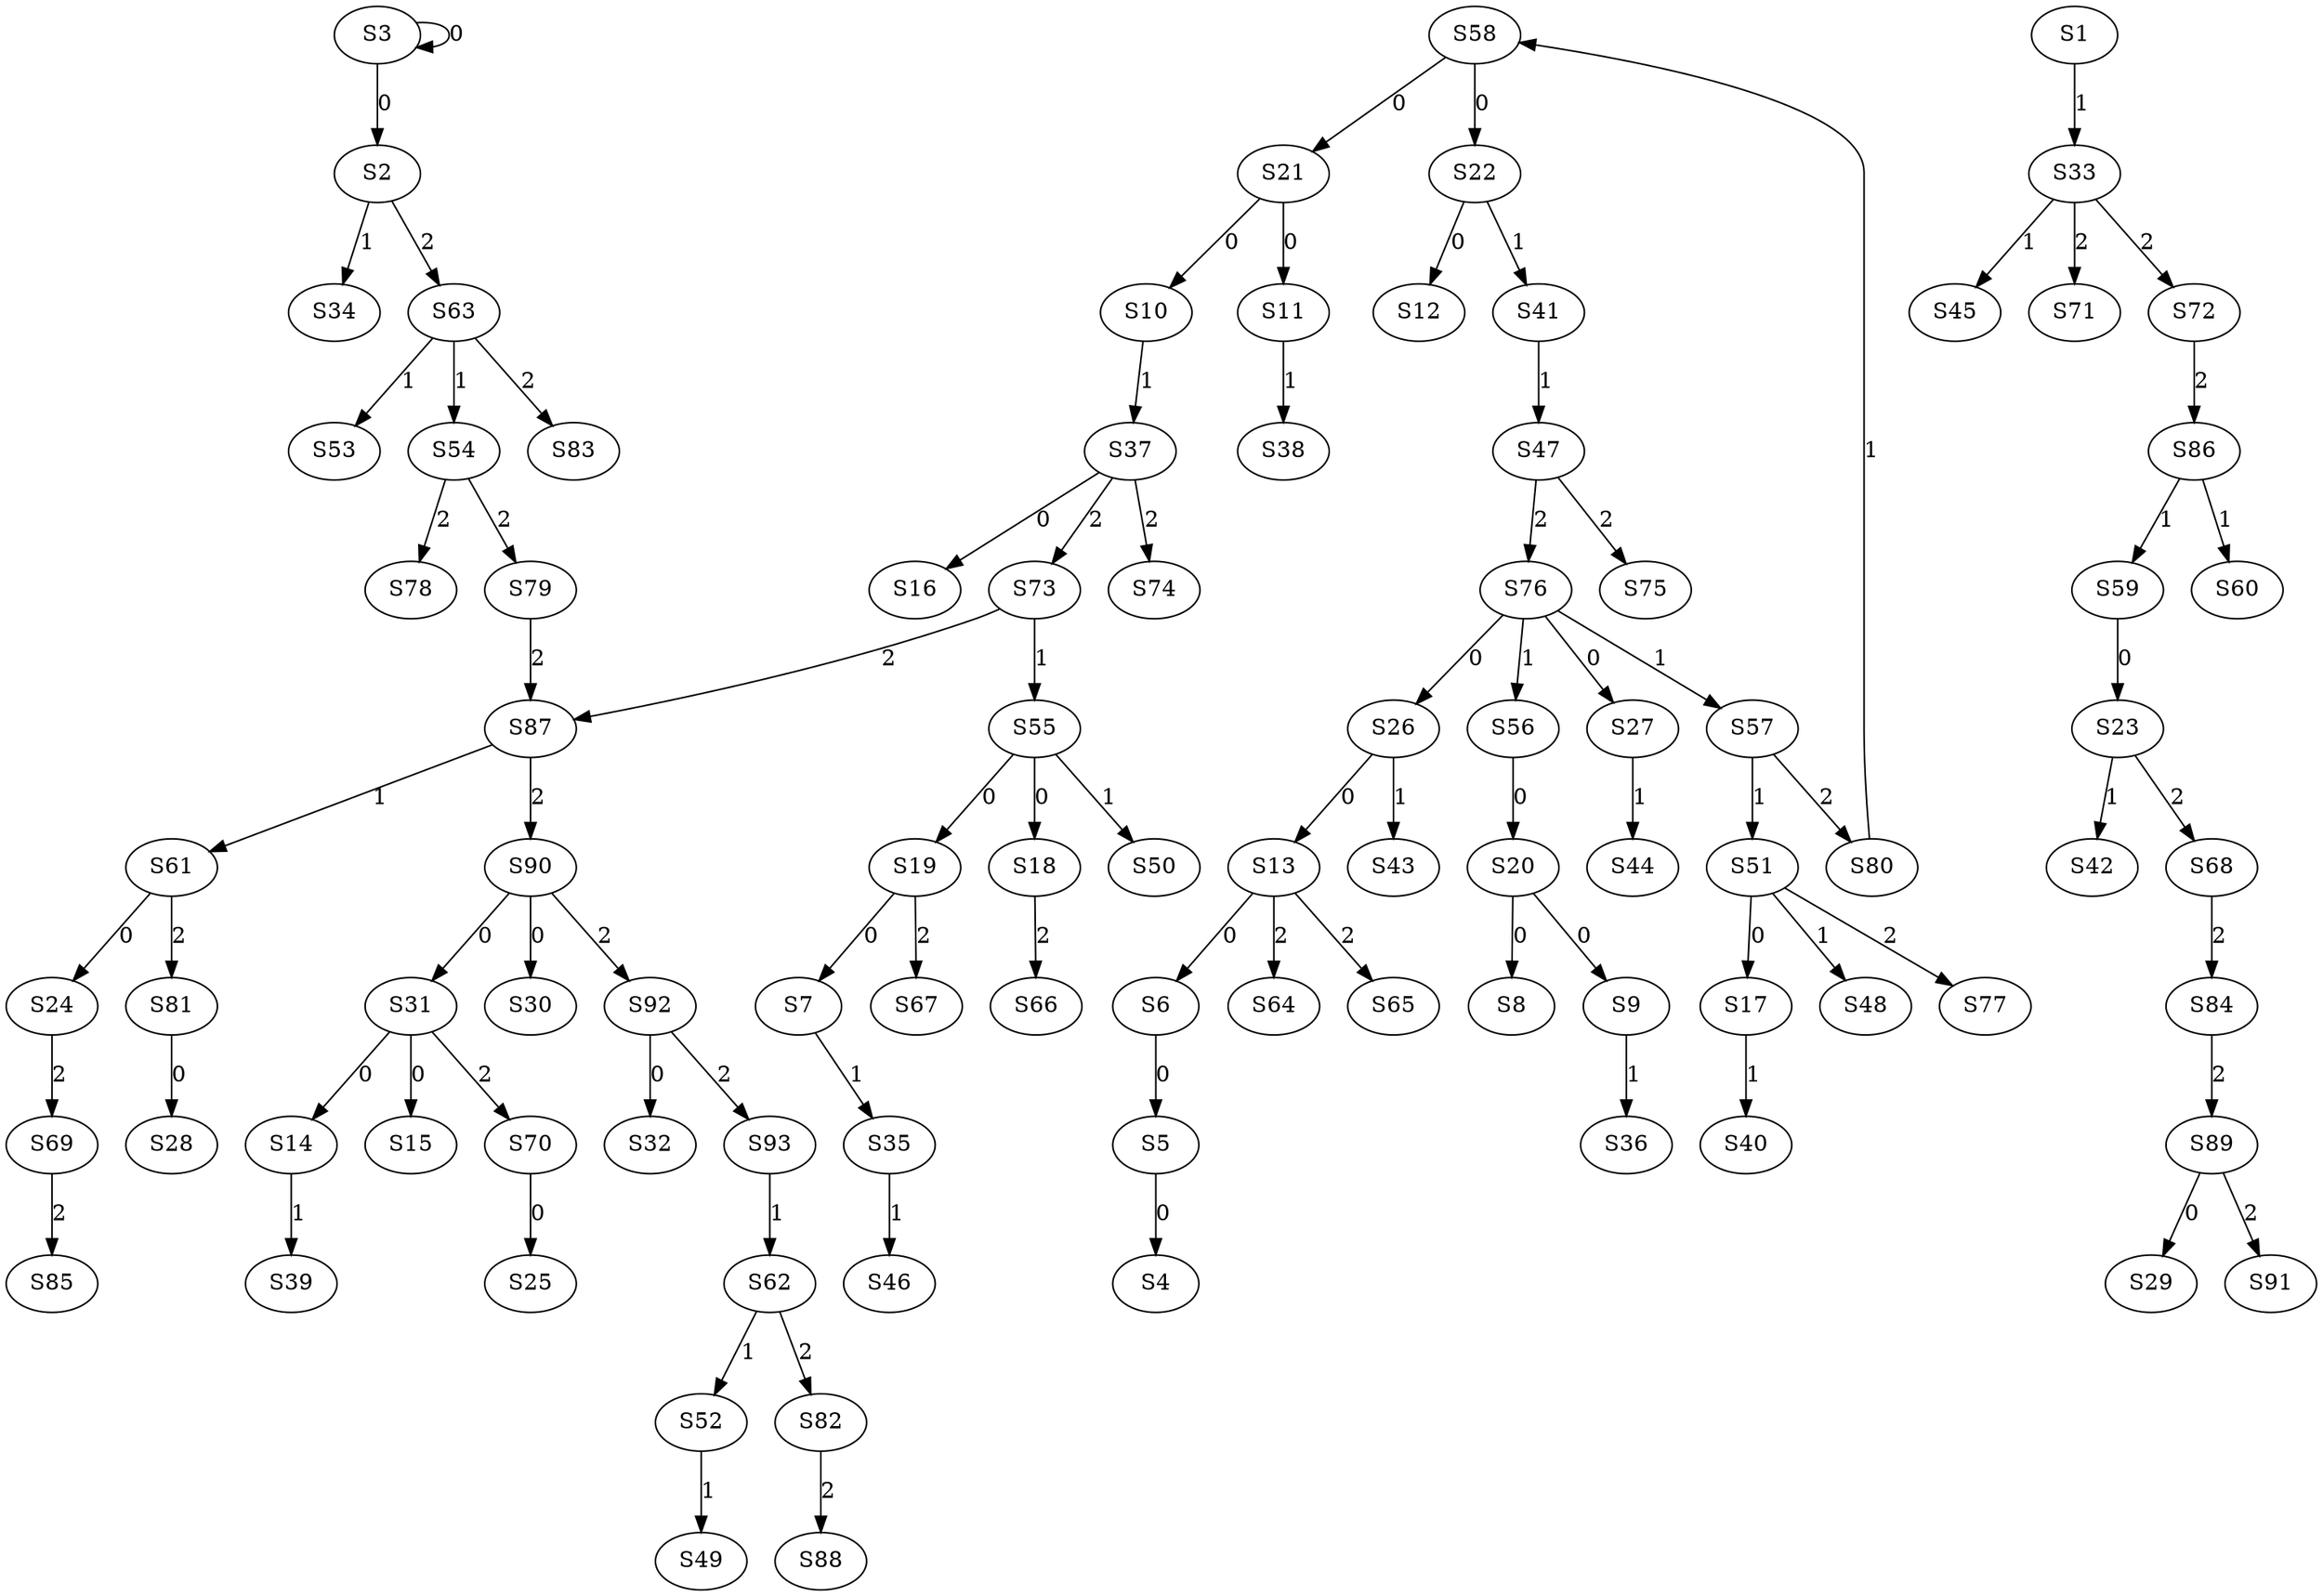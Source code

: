 strict digraph {
	S3 -> S2 [ label = 0 ];
	S3 -> S3 [ label = 0 ];
	S5 -> S4 [ label = 0 ];
	S6 -> S5 [ label = 0 ];
	S13 -> S6 [ label = 0 ];
	S19 -> S7 [ label = 0 ];
	S20 -> S8 [ label = 0 ];
	S20 -> S9 [ label = 0 ];
	S21 -> S10 [ label = 0 ];
	S21 -> S11 [ label = 0 ];
	S22 -> S12 [ label = 0 ];
	S26 -> S13 [ label = 0 ];
	S31 -> S14 [ label = 0 ];
	S31 -> S15 [ label = 0 ];
	S37 -> S16 [ label = 0 ];
	S51 -> S17 [ label = 0 ];
	S55 -> S18 [ label = 0 ];
	S55 -> S19 [ label = 0 ];
	S56 -> S20 [ label = 0 ];
	S58 -> S21 [ label = 0 ];
	S58 -> S22 [ label = 0 ];
	S59 -> S23 [ label = 0 ];
	S61 -> S24 [ label = 0 ];
	S70 -> S25 [ label = 0 ];
	S76 -> S26 [ label = 0 ];
	S76 -> S27 [ label = 0 ];
	S81 -> S28 [ label = 0 ];
	S89 -> S29 [ label = 0 ];
	S90 -> S30 [ label = 0 ];
	S90 -> S31 [ label = 0 ];
	S92 -> S32 [ label = 0 ];
	S1 -> S33 [ label = 1 ];
	S2 -> S34 [ label = 1 ];
	S7 -> S35 [ label = 1 ];
	S9 -> S36 [ label = 1 ];
	S10 -> S37 [ label = 1 ];
	S11 -> S38 [ label = 1 ];
	S14 -> S39 [ label = 1 ];
	S17 -> S40 [ label = 1 ];
	S22 -> S41 [ label = 1 ];
	S23 -> S42 [ label = 1 ];
	S26 -> S43 [ label = 1 ];
	S27 -> S44 [ label = 1 ];
	S33 -> S45 [ label = 1 ];
	S35 -> S46 [ label = 1 ];
	S41 -> S47 [ label = 1 ];
	S51 -> S48 [ label = 1 ];
	S52 -> S49 [ label = 1 ];
	S55 -> S50 [ label = 1 ];
	S57 -> S51 [ label = 1 ];
	S62 -> S52 [ label = 1 ];
	S63 -> S53 [ label = 1 ];
	S63 -> S54 [ label = 1 ];
	S73 -> S55 [ label = 1 ];
	S76 -> S56 [ label = 1 ];
	S76 -> S57 [ label = 1 ];
	S80 -> S58 [ label = 1 ];
	S86 -> S59 [ label = 1 ];
	S86 -> S60 [ label = 1 ];
	S87 -> S61 [ label = 1 ];
	S93 -> S62 [ label = 1 ];
	S2 -> S63 [ label = 2 ];
	S13 -> S64 [ label = 2 ];
	S13 -> S65 [ label = 2 ];
	S18 -> S66 [ label = 2 ];
	S19 -> S67 [ label = 2 ];
	S23 -> S68 [ label = 2 ];
	S24 -> S69 [ label = 2 ];
	S31 -> S70 [ label = 2 ];
	S33 -> S71 [ label = 2 ];
	S33 -> S72 [ label = 2 ];
	S37 -> S73 [ label = 2 ];
	S37 -> S74 [ label = 2 ];
	S47 -> S75 [ label = 2 ];
	S47 -> S76 [ label = 2 ];
	S51 -> S77 [ label = 2 ];
	S54 -> S78 [ label = 2 ];
	S54 -> S79 [ label = 2 ];
	S57 -> S80 [ label = 2 ];
	S61 -> S81 [ label = 2 ];
	S62 -> S82 [ label = 2 ];
	S63 -> S83 [ label = 2 ];
	S68 -> S84 [ label = 2 ];
	S69 -> S85 [ label = 2 ];
	S72 -> S86 [ label = 2 ];
	S79 -> S87 [ label = 2 ];
	S82 -> S88 [ label = 2 ];
	S84 -> S89 [ label = 2 ];
	S87 -> S90 [ label = 2 ];
	S89 -> S91 [ label = 2 ];
	S90 -> S92 [ label = 2 ];
	S92 -> S93 [ label = 2 ];
	S73 -> S87 [ label = 2 ];
}